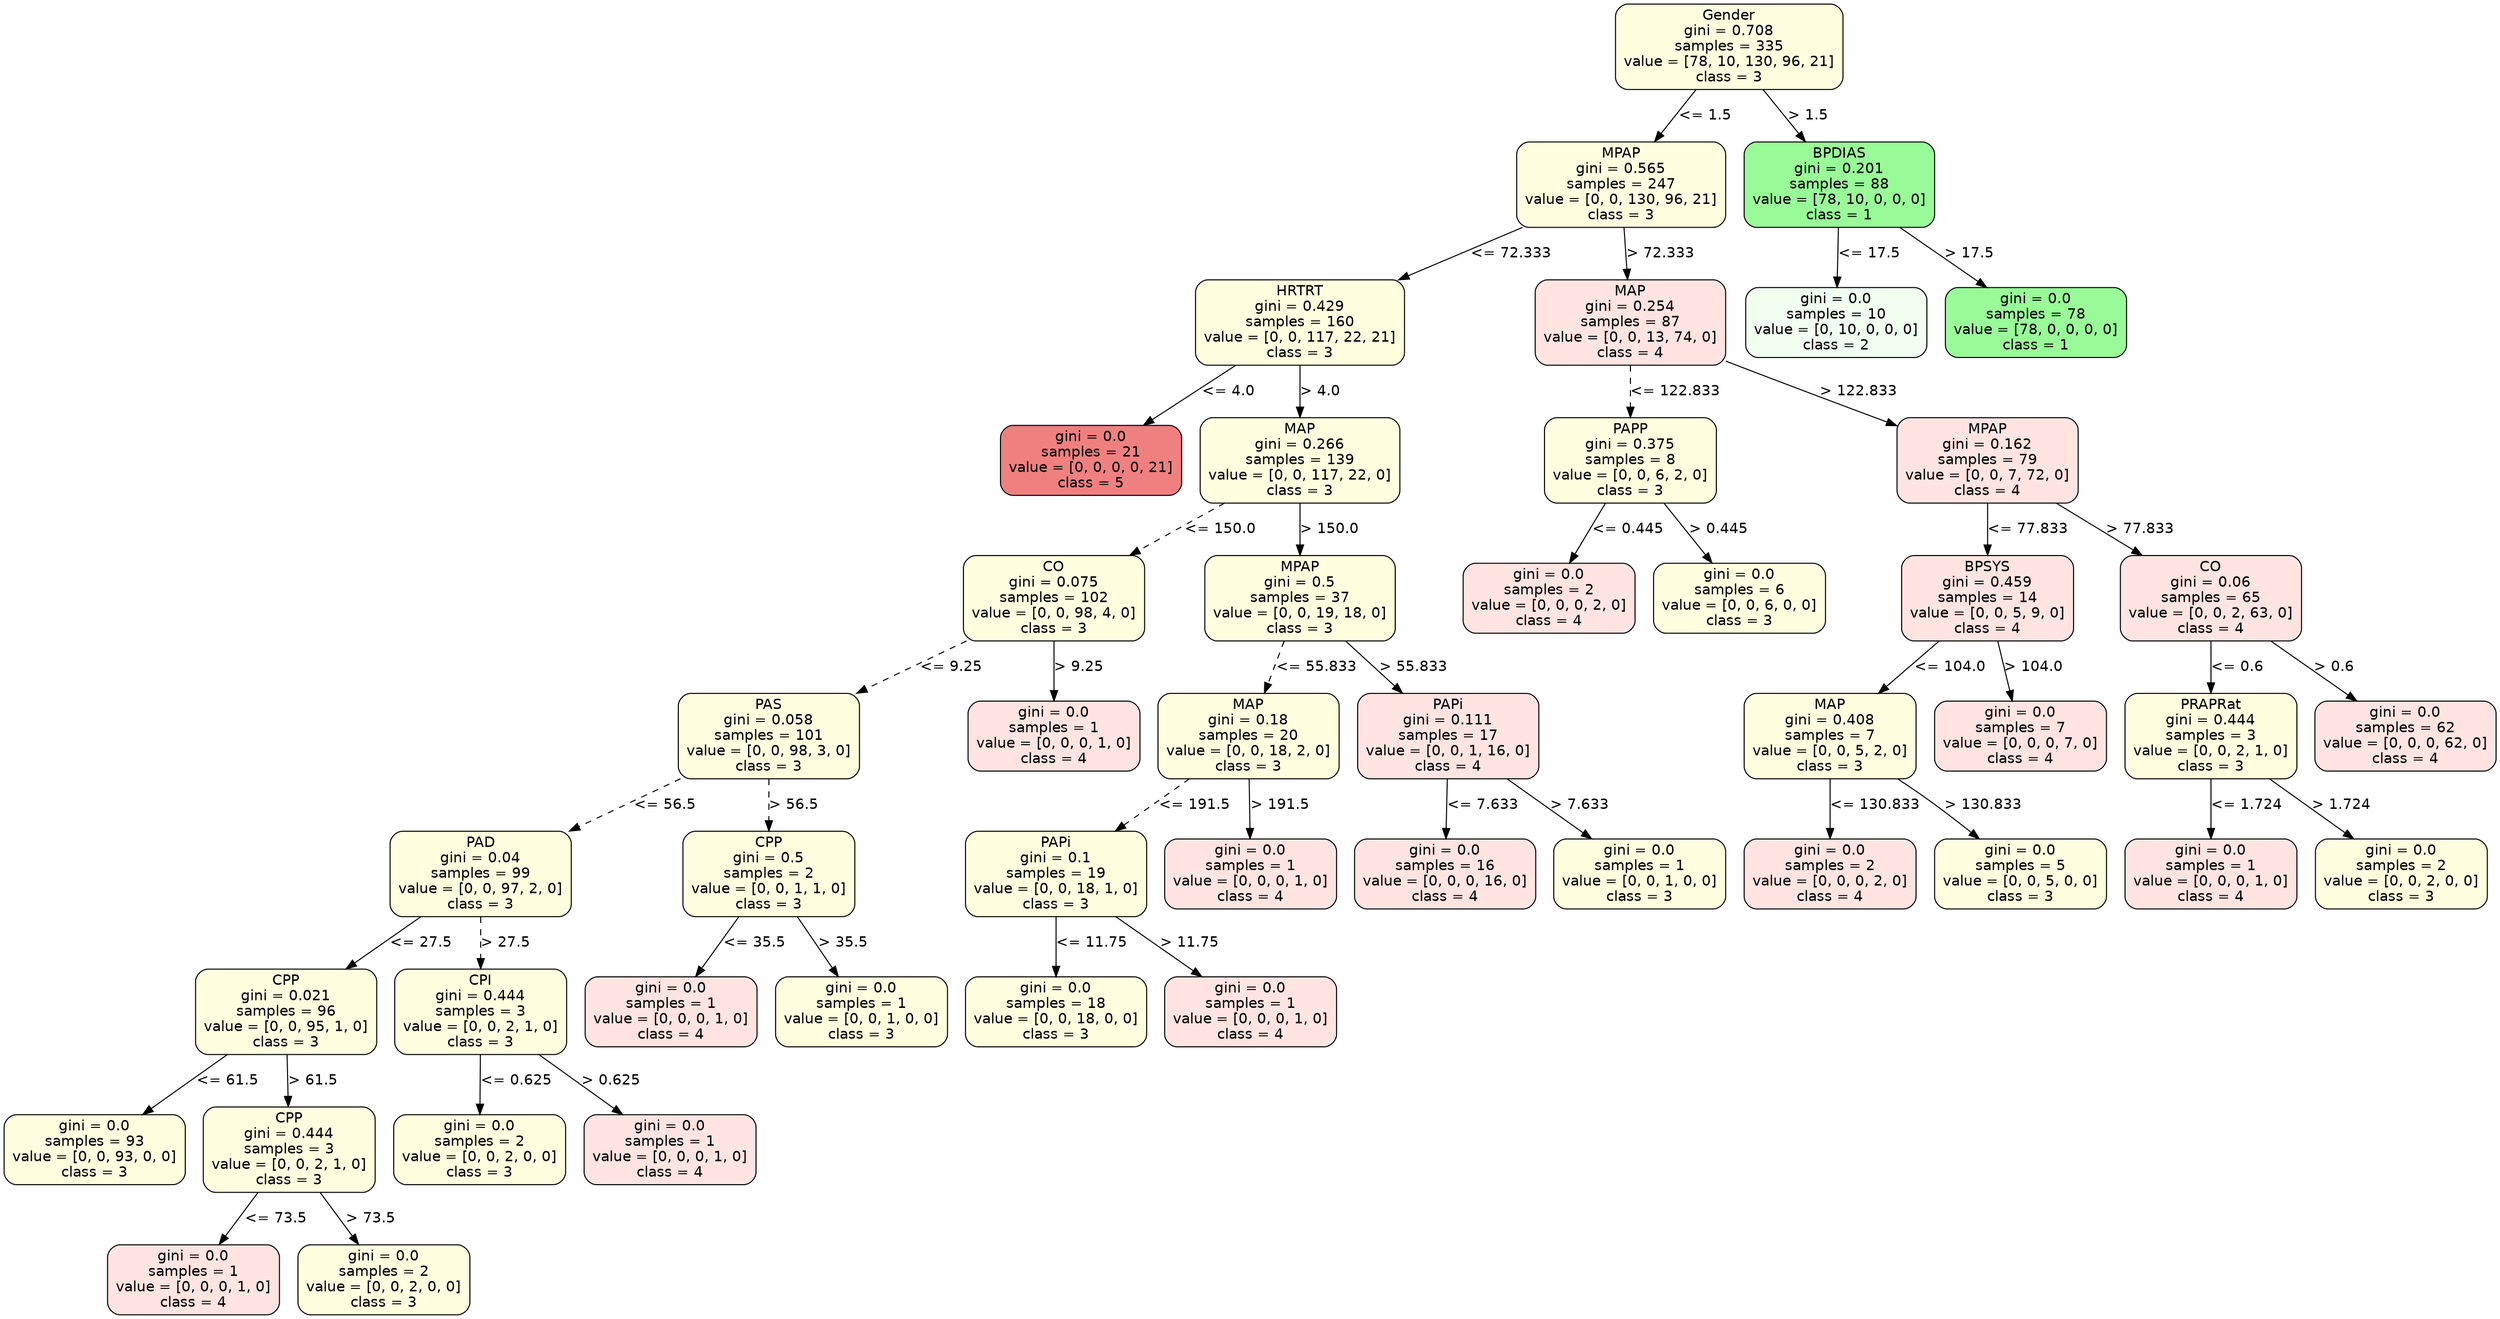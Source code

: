 strict digraph Tree {
	graph [bb="0,0,2068,1274"];
	node [color=black,
		fontname=helvetica,
		label="\N",
		shape=box,
		style="filled, rounded"
	];
	edge [fontname=helvetica];
	0	[fillcolor=lightyellow,
		height=1.1528,
		label="Gender\ngini = 0.708\nsamples = 335\nvalue = [78, 10, 130, 96, 21]\nclass = 3",
		pos="1432.5,1232.5",
		width=2.5694];
	1	[fillcolor=lightyellow,
		height=1.1528,
		label="MPAP\ngini = 0.565\nsamples = 247\nvalue = [0, 0, 130, 96, 21]\nclass = 3",
		pos="1342.5,1098.5",
		width=2.3611];
	0 -> 1	[label="<= 1.5",
		labelangle=45,
		labeldistance=2.5,
		lp="1410.5,1165.5",
		op="<=",
		param=1.5,
		pos="e,1370.3,1140.3 1404.8,1190.8 1395.7,1177.5 1385.5,1162.6 1376.1,1148.7",
		style=solid];
	44	[fillcolor=palegreen,
		height=1.1528,
		label="BPDIAS\ngini = 0.201\nsamples = 88\nvalue = [78, 10, 0, 0, 0]\nclass = 1",
		pos="1523.5,1098.5",
		width=2.1528];
	0 -> 44	[label="> 1.5",
		labelangle=-45,
		labeldistance=2.5,
		lp="1497,1165.5",
		op=">",
		param=1.5,
		pos="e,1495.4,1140.3 1460.5,1190.8 1469.7,1177.5 1480,1162.6 1489.6,1148.7",
		style=solid];
	2	[fillcolor=lightyellow,
		height=1.1528,
		label="HRTRT\ngini = 0.429\nsamples = 160\nvalue = [0, 0, 117, 22, 21]\nclass = 3",
		pos="1076.5,964.5",
		width=2.3611];
	1 -> 2	[label="<= 72.333",
		lp="1248.5,1031.5",
		op="<=",
		param=72.333,
		pos="e,1158.4,1006.2 1260.9,1057 1231.4,1042.4 1197.9,1025.8 1167.7,1010.8",
		style=solid];
	29	[fillcolor=mistyrose,
		height=1.1528,
		label="MAP\ngini = 0.254\nsamples = 87\nvalue = [0, 0, 13, 74, 0]\nclass = 4",
		pos="1350.5,964.5",
		width=2.1528];
	1 -> 29	[label="> 72.333",
		lp="1374.5,1031.5",
		op=">",
		param=72.333,
		pos="e,1348,1006.3 1345,1056.8 1345.7,1044 1346.6,1029.7 1347.4,1016.3",
		style=solid];
	3	[fillcolor=lightcoral,
		height=0.94444,
		label="gini = 0.0\nsamples = 21\nvalue = [0, 0, 0, 0, 21]\nclass = 5",
		pos="903.5,830.5",
		width=2.0417];
	2 -> 3	[label="<= 4.0",
		lp="1015.5,897.5",
		op="<=",
		param=4.0,
		pos="e,946.79,864.53 1023.2,922.82 1001.4,906.23 976.4,887.12 954.86,870.69",
		style=solid];
	4	[fillcolor=lightyellow,
		height=1.1528,
		label="MAP\ngini = 0.266\nsamples = 139\nvalue = [0, 0, 117, 22, 0]\nclass = 3",
		pos="1076.5,830.5",
		width=2.25];
	2 -> 4	[label="> 4.0",
		lp="1092,897.5",
		op=">",
		param=4.0,
		pos="e,1076.5,872.27 1076.5,922.82 1076.5,910.02 1076.5,895.73 1076.5,882.32",
		style=solid];
	5	[fillcolor=lightyellow,
		height=1.1528,
		label="CO\ngini = 0.075\nsamples = 102\nvalue = [0, 0, 98, 4, 0]\nclass = 3",
		pos="871.5,696.5",
		width=2.0417];
	4 -> 5	[label="<= 150.0",
		lp="1008,763.5",
		op="<=",
		param=150.0,
		pos="e,934.63,738.15 1013.6,789 991.37,774.68 966.2,758.48 943.29,743.73",
		style=dashed];
	20	[fillcolor=lightyellow,
		height=1.1528,
		label="MPAP\ngini = 0.5\nsamples = 37\nvalue = [0, 0, 19, 18, 0]\nclass = 3",
		pos="1076.5,696.5",
		width=2.1528];
	4 -> 20	[label="> 150.0",
		lp="1099.5,763.5",
		op=">",
		param=150.0,
		pos="e,1076.5,738.27 1076.5,788.82 1076.5,776.02 1076.5,761.73 1076.5,748.32",
		style=solid];
	6	[fillcolor=lightyellow,
		height=1.1528,
		label="PAS\ngini = 0.058\nsamples = 101\nvalue = [0, 0, 98, 3, 0]\nclass = 3",
		pos="633.5,562.5",
		width=2.0417];
	5 -> 6	[label="<= 9.25",
		lp="784,629.5",
		op="<=",
		param=9.25,
		pos="e,706.8,604.15 798.47,655 772.33,640.5 742.68,624.05 715.8,609.14",
		style=dashed];
	19	[fillcolor=mistyrose,
		height=0.94444,
		label="gini = 0.0\nsamples = 1\nvalue = [0, 0, 0, 1, 0]\nclass = 4",
		pos="871.5,562.5",
		width=1.9444];
	5 -> 19	[label="> 9.25",
		lp="891,629.5",
		op=">",
		param=9.25,
		pos="e,871.5,596.74 871.5,654.82 871.5,639.68 871.5,622.44 871.5,607.05",
		style=solid];
	7	[fillcolor=lightyellow,
		height=1.1528,
		label="PAD\ngini = 0.04\nsamples = 99\nvalue = [0, 0, 97, 2, 0]\nclass = 3",
		pos="394.5,428.5",
		width=2.0417];
	6 -> 7	[label="<= 56.5",
		lp="545,495.5",
		op="<=",
		param=56.5,
		pos="e,468.11,470.15 560.17,521 533.91,506.5 504.14,490.05 477.14,475.14",
		style=dashed];
	16	[fillcolor=lightyellow,
		height=1.1528,
		label="CPP\ngini = 0.5\nsamples = 2\nvalue = [0, 0, 1, 1, 0]\nclass = 3",
		pos="633.5,428.5",
		width=1.9444];
	6 -> 16	[label="> 56.5",
		lp="653,495.5",
		op=">",
		param=56.5,
		pos="e,633.5,470.27 633.5,520.82 633.5,508.02 633.5,493.73 633.5,480.32",
		style=dashed];
	8	[fillcolor=lightyellow,
		height=1.1528,
		label="CPP\ngini = 0.021\nsamples = 96\nvalue = [0, 0, 95, 1, 0]\nclass = 3",
		pos="232.5,294.5",
		width=2.0417];
	7 -> 8	[label="<= 27.5",
		lp="342,361.5",
		op="<=",
		param=27.5,
		pos="e,282.26,336.05 344.57,386.82 327.4,372.83 308.03,357.04 290.29,342.59",
		style=solid];
	13	[fillcolor=lightyellow,
		height=1.1528,
		label="CPI\ngini = 0.444\nsamples = 3\nvalue = [0, 0, 2, 1, 0]\nclass = 3",
		pos="394.5,294.5",
		width=1.9444];
	7 -> 13	[label="> 27.5",
		lp="414,361.5",
		op=">",
		param=27.5,
		pos="e,394.5,336.27 394.5,386.82 394.5,374.02 394.5,359.73 394.5,346.32",
		style=dashed];
	9	[fillcolor=lightyellow,
		height=0.94444,
		label="gini = 0.0\nsamples = 93\nvalue = [0, 0, 93, 0, 0]\nclass = 3",
		pos="73.5,160.5",
		width=2.0417];
	8 -> 9	[label="<= 61.5",
		lp="182,227.5",
		op="<=",
		param=61.5,
		pos="e,113.29,194.53 183.5,252.82 163.69,236.37 140.9,217.46 121.23,201.12",
		style=solid];
	10	[fillcolor=lightyellow,
		height=1.1528,
		label="CPP\ngini = 0.444\nsamples = 3\nvalue = [0, 0, 2, 1, 0]\nclass = 3",
		pos="235.5,160.5",
		width=1.9444];
	8 -> 10	[label="> 61.5",
		lp="254,227.5",
		op=">",
		param=61.5,
		pos="e,234.57,202.27 233.42,252.82 233.72,240.02 234.04,225.73 234.35,212.32",
		style=solid];
	11	[fillcolor=mistyrose,
		height=0.94444,
		label="gini = 0.0\nsamples = 1\nvalue = [0, 0, 0, 1, 0]\nclass = 4",
		pos="156.5,34",
		width=1.9444];
	10 -> 11	[label="<= 73.5",
		lp="222,93.5",
		op="<=",
		param=73.5,
		pos="e,177.68,68.379 209.63,118.73 201.14,105.35 191.69,90.465 183.15,76.995",
		style=solid];
	12	[fillcolor=lightyellow,
		height=0.94444,
		label="gini = 0.0\nsamples = 2\nvalue = [0, 0, 2, 0, 0]\nclass = 3",
		pos="314.5,34",
		width=1.9444];
	10 -> 12	[label="> 73.5",
		lp="302,93.5",
		op=">",
		param=73.5,
		pos="e,293.32,68.379 261.37,118.73 269.86,105.35 279.31,90.465 287.85,76.995",
		style=solid];
	14	[fillcolor=lightyellow,
		height=0.94444,
		label="gini = 0.0\nsamples = 2\nvalue = [0, 0, 2, 0, 0]\nclass = 3",
		pos="393.5,160.5",
		width=1.9444];
	13 -> 14	[label="<= 0.625",
		lp="422,227.5",
		op="<=",
		param=0.625,
		pos="e,393.75,194.74 394.19,252.82 394.08,237.68 393.95,220.44 393.83,205.05",
		style=solid];
	15	[fillcolor=mistyrose,
		height=0.94444,
		label="gini = 0.0\nsamples = 1\nvalue = [0, 0, 0, 1, 0]\nclass = 4",
		pos="551.5,160.5",
		width=1.9444];
	13 -> 15	[label="> 0.625",
		lp="501.5,227.5",
		op=">",
		param=0.625,
		pos="e,512.22,194.53 442.89,252.82 462.45,236.37 484.95,217.46 504.37,201.12",
		style=solid];
	17	[fillcolor=mistyrose,
		height=0.94444,
		label="gini = 0.0\nsamples = 1\nvalue = [0, 0, 0, 1, 0]\nclass = 4",
		pos="552.5,294.5",
		width=1.9444];
	16 -> 17	[label="<= 35.5",
		lp="619,361.5",
		op="<=",
		param=35.5,
		pos="e,572.9,328.74 608.54,386.82 598.89,371.1 587.85,353.11 578.14,337.29",
		style=solid];
	18	[fillcolor=lightyellow,
		height=0.94444,
		label="gini = 0.0\nsamples = 1\nvalue = [0, 0, 1, 0, 0]\nclass = 3",
		pos="710.5,294.5",
		width=1.9444];
	16 -> 18	[label="> 35.5",
		lp="694,361.5",
		op=">",
		param=35.5,
		pos="e,691.11,328.74 657.23,386.82 666.32,371.24 676.7,353.45 685.87,337.73",
		style=solid];
	21	[fillcolor=lightyellow,
		height=1.1528,
		label="MAP\ngini = 0.18\nsamples = 20\nvalue = [0, 0, 18, 2, 0]\nclass = 3",
		pos="1033.5,562.5",
		width=2.0417];
	20 -> 21	[label="<= 55.833",
		lp="1087.5,629.5",
		op="<=",
		param=55.833,
		pos="e,1046.8,604.27 1063.2,654.82 1059,641.9 1054.3,627.45 1049.9,613.92",
		style=dashed];
	26	[fillcolor=mistyrose,
		height=1.1528,
		label="PAPi\ngini = 0.111\nsamples = 17\nvalue = [0, 0, 1, 16, 0]\nclass = 4",
		pos="1198.5,562.5",
		width=2.0417];
	20 -> 26	[label="> 55.833",
		lp="1168.5,629.5",
		op=">",
		param=55.833,
		pos="e,1160.8,604.27 1114.1,654.82 1126.6,641.27 1140.7,626.04 1153.7,611.96",
		style=solid];
	22	[fillcolor=lightyellow,
		height=1.1528,
		label="PAPi\ngini = 0.1\nsamples = 19\nvalue = [0, 0, 18, 1, 0]\nclass = 3",
		pos="872.5,428.5",
		width=2.0417];
	21 -> 22	[label="<= 191.5",
		lp="986,495.5",
		op="<=",
		param=191.5,
		pos="e,921.96,470.05 983.88,520.82 966.81,506.83 947.57,491.04 929.93,476.59",
		style=dashed];
	25	[fillcolor=mistyrose,
		height=0.94444,
		label="gini = 0.0\nsamples = 1\nvalue = [0, 0, 0, 1, 0]\nclass = 4",
		pos="1034.5,428.5",
		width=1.9444];
	21 -> 25	[label="> 191.5",
		lp="1057.5,495.5",
		op=">",
		param=191.5,
		pos="e,1034.2,462.74 1033.8,520.82 1033.9,505.68 1034.1,488.44 1034.2,473.05",
		style=solid];
	23	[fillcolor=lightyellow,
		height=0.94444,
		label="gini = 0.0\nsamples = 18\nvalue = [0, 0, 18, 0, 0]\nclass = 3",
		pos="872.5,294.5",
		width=2.0417];
	22 -> 23	[label="<= 11.75",
		lp="900,361.5",
		op="<=",
		param=11.75,
		pos="e,872.5,328.74 872.5,386.82 872.5,371.68 872.5,354.44 872.5,339.05",
		style=solid];
	24	[fillcolor=mistyrose,
		height=0.94444,
		label="gini = 0.0\nsamples = 1\nvalue = [0, 0, 0, 1, 0]\nclass = 4",
		pos="1034.5,294.5",
		width=1.9444];
	22 -> 24	[label="> 11.75",
		lp="981.5,361.5",
		op=">",
		param=11.75,
		pos="e,993.96,328.53 922.43,386.82 942.7,370.3 966.03,351.29 986.14,334.9",
		style=solid];
	27	[fillcolor=mistyrose,
		height=0.94444,
		label="gini = 0.0\nsamples = 16\nvalue = [0, 0, 0, 16, 0]\nclass = 4",
		pos="1196.5,428.5",
		width=2.0417];
	26 -> 27	[label="<= 7.633",
		lp="1226,495.5",
		op="<=",
		param=7.633,
		pos="e,1197,462.74 1197.9,520.82 1197.7,505.68 1197.4,488.44 1197.2,473.05",
		style=solid];
	28	[fillcolor=lightyellow,
		height=0.94444,
		label="gini = 0.0\nsamples = 1\nvalue = [0, 0, 1, 0, 0]\nclass = 3",
		pos="1358.5,428.5",
		width=1.9444];
	26 -> 28	[label="> 7.633",
		lp="1306.5,495.5",
		op=">",
		param=7.633,
		pos="e,1318.5,462.53 1247.8,520.82 1267.8,504.3 1290.9,485.29 1310.7,468.9",
		style=solid];
	30	[fillcolor=lightyellow,
		height=1.1528,
		label="PAPP\ngini = 0.375\nsamples = 8\nvalue = [0, 0, 6, 2, 0]\nclass = 3",
		pos="1350.5,830.5",
		width=1.9444];
	29 -> 30	[label="<= 122.833",
		lp="1385.5,897.5",
		op="<=",
		param=122.833,
		pos="e,1350.5,872.27 1350.5,922.82 1350.5,910.02 1350.5,895.73 1350.5,882.32",
		style=dashed];
	33	[fillcolor=mistyrose,
		height=1.1528,
		label="MPAP\ngini = 0.162\nsamples = 79\nvalue = [0, 0, 7, 72, 0]\nclass = 4",
		pos="1646.5,830.5",
		width=2.0417];
	29 -> 33	[label="> 122.833",
		lp="1537,897.5",
		op=">",
		param=122.833,
		pos="e,1572.8,863.27 1428.2,927.2 1431.4,925.78 1434.5,924.37 1437.5,923 1478.8,904.36 1524.9,884.13 1563.2,867.43",
		style=solid];
	31	[fillcolor=mistyrose,
		height=0.94444,
		label="gini = 0.0\nsamples = 2\nvalue = [0, 0, 0, 2, 0]\nclass = 4",
		pos="1282.5,696.5",
		width=1.9444];
	30 -> 31	[label="<= 0.445",
		lp="1347,763.5",
		op="<=",
		param=0.445,
		pos="e,1299.6,730.74 1329.5,788.82 1321.5,773.24 1312.4,755.45 1304.3,739.73",
		style=solid];
	32	[fillcolor=lightyellow,
		height=0.94444,
		label="gini = 0.0\nsamples = 6\nvalue = [0, 0, 6, 0, 0]\nclass = 3",
		pos="1440.5,696.5",
		width=1.9444];
	30 -> 32	[label="> 0.445",
		lp="1421.5,763.5",
		op=">",
		param=0.445,
		pos="e,1417.8,730.74 1378.2,788.82 1389,773.1 1401.2,755.11 1412,739.29",
		style=solid];
	34	[fillcolor=mistyrose,
		height=1.1528,
		label="BPSYS\ngini = 0.459\nsamples = 14\nvalue = [0, 0, 5, 9, 0]\nclass = 4",
		pos="1646.5,696.5",
		width=1.9444];
	33 -> 34	[label="<= 77.833",
		lp="1677.5,763.5",
		op="<=",
		param=77.833,
		pos="e,1646.5,738.27 1646.5,788.82 1646.5,776.02 1646.5,761.73 1646.5,748.32",
		style=solid];
	39	[fillcolor=mistyrose,
		height=1.1528,
		label="CO\ngini = 0.06\nsamples = 65\nvalue = [0, 0, 2, 63, 0]\nclass = 4",
		pos="1832.5,696.5",
		width=2.0417];
	33 -> 39	[label="> 77.833",
		lp="1771.5,763.5",
		op=">",
		param=77.833,
		pos="e,1775.2,738.15 1703.6,789 1723.6,774.81 1746.2,758.77 1766.8,744.12",
		style=solid];
	35	[fillcolor=lightyellow,
		height=1.1528,
		label="MAP\ngini = 0.408\nsamples = 7\nvalue = [0, 0, 5, 2, 0]\nclass = 3",
		pos="1516.5,562.5",
		width=1.9444];
	34 -> 35	[label="<= 104.0",
		lp="1613,629.5",
		op="<=",
		param=104.0,
		pos="e,1556.7,604.27 1606.4,654.82 1593,641.14 1577.8,625.76 1563.8,611.57",
		style=solid];
	38	[fillcolor=mistyrose,
		height=0.94444,
		label="gini = 0.0\nsamples = 7\nvalue = [0, 0, 0, 7, 0]\nclass = 4",
		pos="1674.5,562.5",
		width=1.9444];
	34 -> 38	[label="> 104.0",
		lp="1683.5,629.5",
		op=">",
		param=104.0,
		pos="e,1667.4,596.74 1655.1,654.82 1658.4,639.53 1662.1,622.11 1665.4,606.61",
		style=solid];
	36	[fillcolor=mistyrose,
		height=0.94444,
		label="gini = 0.0\nsamples = 2\nvalue = [0, 0, 0, 2, 0]\nclass = 4",
		pos="1516.5,428.5",
		width=1.9444];
	35 -> 36	[label="<= 130.833",
		lp="1551.5,495.5",
		op="<=",
		param=130.833,
		pos="e,1516.5,462.74 1516.5,520.82 1516.5,505.68 1516.5,488.44 1516.5,473.05",
		style=solid];
	37	[fillcolor=lightyellow,
		height=0.94444,
		label="gini = 0.0\nsamples = 5\nvalue = [0, 0, 5, 0, 0]\nclass = 3",
		pos="1674.5,428.5",
		width=1.9444];
	35 -> 37	[label="> 130.833",
		lp="1638,495.5",
		op=">",
		param=130.833,
		pos="e,1637.2,462.83 1568.5,520.91 1575.9,514.96 1583.4,508.87 1590.5,503 1603.3,492.33 1617,480.52 1629.6,469.54",
		style=solid];
	40	[fillcolor=lightyellow,
		height=1.1528,
		label="PRAPRat\ngini = 0.444\nsamples = 3\nvalue = [0, 0, 2, 1, 0]\nclass = 3",
		pos="1832.5,562.5",
		width=1.9444];
	39 -> 40	[label="<= 0.6",
		lp="1852.5,629.5",
		op="<=",
		param=0.6,
		pos="e,1832.5,604.27 1832.5,654.82 1832.5,642.02 1832.5,627.73 1832.5,614.32",
		style=solid];
	43	[fillcolor=mistyrose,
		height=0.94444,
		label="gini = 0.0\nsamples = 62\nvalue = [0, 0, 0, 62, 0]\nclass = 4",
		pos="1994.5,562.5",
		width=2.0417];
	39 -> 43	[label="> 0.6",
		lp="1933,629.5",
		op=">",
		param=0.6,
		pos="e,1954,596.53 1882.4,654.82 1902.7,638.3 1926,619.29 1946.1,602.9",
		style=solid];
	41	[fillcolor=mistyrose,
		height=0.94444,
		label="gini = 0.0\nsamples = 1\nvalue = [0, 0, 0, 1, 0]\nclass = 4",
		pos="1832.5,428.5",
		width=1.9444];
	40 -> 41	[label="<= 1.724",
		lp="1860,495.5",
		op="<=",
		param=1.724,
		pos="e,1832.5,462.74 1832.5,520.82 1832.5,505.68 1832.5,488.44 1832.5,473.05",
		style=solid];
	42	[fillcolor=lightyellow,
		height=0.94444,
		label="gini = 0.0\nsamples = 2\nvalue = [0, 0, 2, 0, 0]\nclass = 3",
		pos="1990.5,428.5",
		width=1.9444];
	40 -> 42	[label="> 1.724",
		lp="1938.5,495.5",
		op=">",
		param=1.724,
		pos="e,1951,462.53 1881.2,520.82 1900.9,504.37 1923.5,485.46 1943.1,469.12",
		style=solid];
	45	[fillcolor=honeydew,
		height=0.94444,
		label="gini = 0.0\nsamples = 10\nvalue = [0, 10, 0, 0, 0]\nclass = 2",
		pos="1520.5,964.5",
		width=2.0417];
	44 -> 45	[label="<= 17.5",
		lp="1546,1031.5",
		op="<=",
		param=17.5,
		pos="e,1521.3,998.74 1522.6,1056.8 1522.2,1041.7 1521.8,1024.4 1521.5,1009.1",
		style=solid];
	46	[fillcolor=palegreen,
		height=0.94444,
		label="gini = 0.0\nsamples = 78\nvalue = [78, 0, 0, 0, 0]\nclass = 1",
		pos="1685.5,964.5",
		width=2.0417];
	44 -> 46	[label="> 17.5",
		lp="1629,1031.5",
		op=">",
		param=17.5,
		pos="e,1645,998.53 1573.4,1056.8 1593.7,1040.3 1617,1021.3 1637.1,1004.9",
		style=solid];
}
